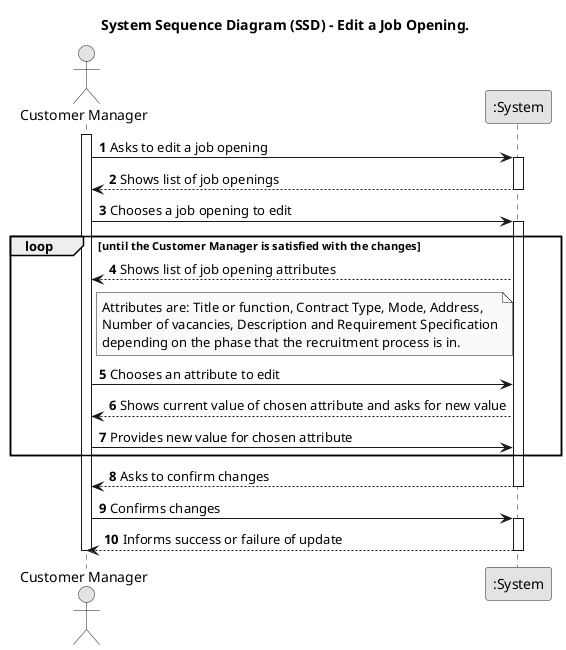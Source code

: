 @startuml SSD-US1004

skinparam monochrome true
skinparam packageStyle rectangle
skinparam shadowing false

title System Sequence Diagram (SSD) - Edit a Job Opening.

autonumber

actor "Customer Manager" as CustomerManager
participant ":System" as System

activate CustomerManager

CustomerManager -> System : Asks to edit a job opening
activate System

System --> CustomerManager : Shows list of job openings
deactivate System

CustomerManager -> System : Chooses a job opening to edit
activate System

loop until the Customer Manager is satisfied with the changes
    System --> CustomerManager : Shows list of job opening attributes

    note right of CustomerManager : Attributes are: Title or function, Contract Type, Mode, Address,\nNumber of vacancies, Description and Requirement Specification\ndepending on the phase that the recruitment process is in.

    CustomerManager -> System : Chooses an attribute to edit

    System --> CustomerManager : Shows current value of chosen attribute and asks for new value

    CustomerManager -> System : Provides new value for chosen attribute
end

System --> CustomerManager : Asks to confirm changes
deactivate System

CustomerManager -> System : Confirms changes
activate System

System --> CustomerManager : Informs success or failure of update
deactivate System

deactivate CustomerManager

@enduml
